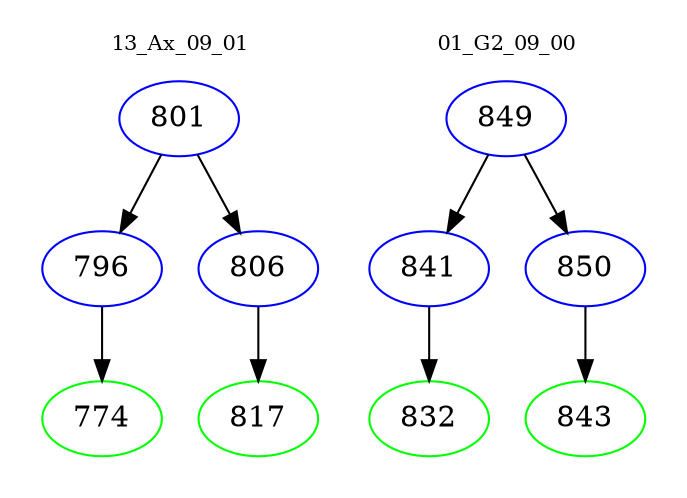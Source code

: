 digraph{
subgraph cluster_0 {
color = white
label = "13_Ax_09_01";
fontsize=10;
T0_801 [label="801", color="blue"]
T0_801 -> T0_796 [color="black"]
T0_796 [label="796", color="blue"]
T0_796 -> T0_774 [color="black"]
T0_774 [label="774", color="green"]
T0_801 -> T0_806 [color="black"]
T0_806 [label="806", color="blue"]
T0_806 -> T0_817 [color="black"]
T0_817 [label="817", color="green"]
}
subgraph cluster_1 {
color = white
label = "01_G2_09_00";
fontsize=10;
T1_849 [label="849", color="blue"]
T1_849 -> T1_841 [color="black"]
T1_841 [label="841", color="blue"]
T1_841 -> T1_832 [color="black"]
T1_832 [label="832", color="green"]
T1_849 -> T1_850 [color="black"]
T1_850 [label="850", color="blue"]
T1_850 -> T1_843 [color="black"]
T1_843 [label="843", color="green"]
}
}
